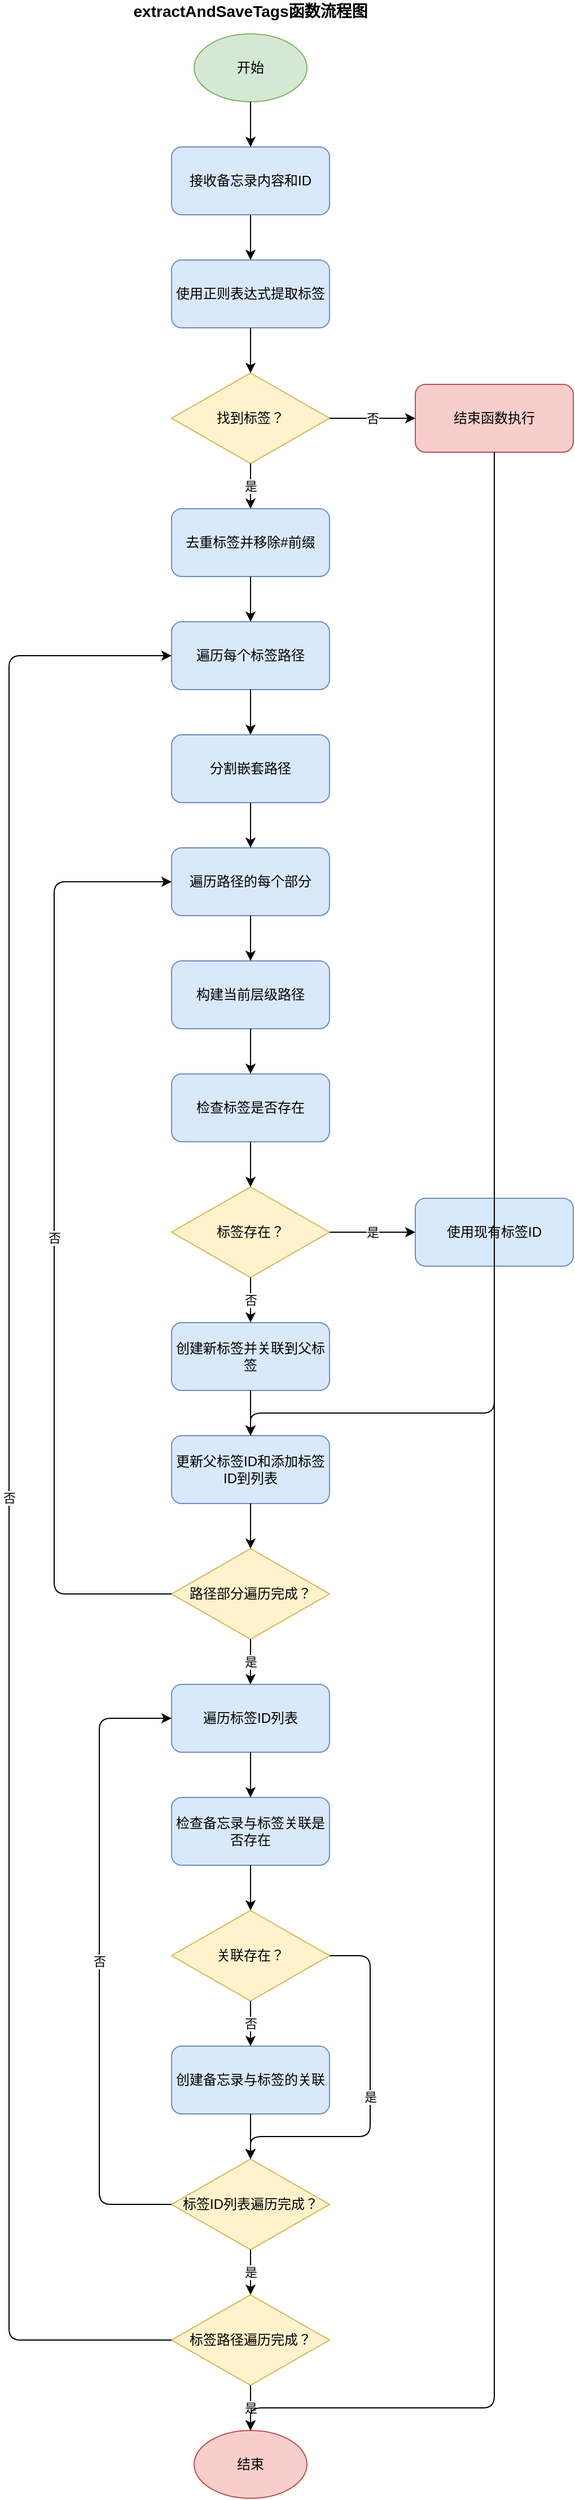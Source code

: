 <mxfile version="24.7.17">
  <diagram id="C5RBs43odoN-OGVZpm-9" name="Page-1">
    <mxGraphModel dx="987" dy="595" grid="1" gridSize="10" guides="1" tooltips="1" connect="1" arrows="1" fold="1" page="1" pageScale="1" pageWidth="827" pageHeight="1169" math="0" shadow="0">
      <root>
        <mxCell id="0" />
        <mxCell id="1" parent="0" />
        <mxCell id="title" value="&lt;font style=&quot;font-size: 14px&quot;&gt;&lt;b&gt;extractAndSaveTags函数流程图&lt;/b&gt;&lt;/font&gt;" style="text;html=1;strokeColor=none;fillColor=none;align=center;verticalAlign=middle;whiteSpace=wrap;rounded=0;" vertex="1" parent="1">
          <mxGeometry x="264" y="10" width="300" height="20" as="geometry" />
        </mxCell>
        <mxCell id="start" value="开始" style="ellipse;whiteSpace=wrap;html=1;fillColor=#d5e8d4;strokeColor=#82b366;" vertex="1" parent="1">
          <mxGeometry x="364" y="40" width="100" height="60" as="geometry" />
        </mxCell>
        <mxCell id="2" value="接收备忘录内容和ID" style="rounded=1;whiteSpace=wrap;html=1;fillColor=#dae8fc;strokeColor=#6c8ebf;" vertex="1" parent="1">
          <mxGeometry x="344" y="140" width="140" height="60" as="geometry" />
        </mxCell>
        <mxCell id="3" value="使用正则表达式提取标签" style="rounded=1;whiteSpace=wrap;html=1;fillColor=#dae8fc;strokeColor=#6c8ebf;" vertex="1" parent="1">
          <mxGeometry x="344" y="240" width="140" height="60" as="geometry" />
        </mxCell>
        <mxCell id="4" value="找到标签？" style="rhombus;whiteSpace=wrap;html=1;fillColor=#fff2cc;strokeColor=#d6b656;" vertex="1" parent="1">
          <mxGeometry x="344" y="340" width="140" height="80" as="geometry" />
        </mxCell>
        <mxCell id="5" value="结束函数执行" style="rounded=1;whiteSpace=wrap;html=1;fillColor=#f8cecc;strokeColor=#b85450;" vertex="1" parent="1">
          <mxGeometry x="560" y="350" width="140" height="60" as="geometry" />
        </mxCell>
        <mxCell id="6" value="去重标签并移除#前缀" style="rounded=1;whiteSpace=wrap;html=1;fillColor=#dae8fc;strokeColor=#6c8ebf;" vertex="1" parent="1">
          <mxGeometry x="344" y="460" width="140" height="60" as="geometry" />
        </mxCell>
        <mxCell id="7" value="遍历每个标签路径" style="rounded=1;whiteSpace=wrap;html=1;fillColor=#dae8fc;strokeColor=#6c8ebf;" vertex="1" parent="1">
          <mxGeometry x="344" y="560" width="140" height="60" as="geometry" />
        </mxCell>
        <mxCell id="8" value="分割嵌套路径" style="rounded=1;whiteSpace=wrap;html=1;fillColor=#dae8fc;strokeColor=#6c8ebf;" vertex="1" parent="1">
          <mxGeometry x="344" y="660" width="140" height="60" as="geometry" />
        </mxCell>
        <mxCell id="9" value="遍历路径的每个部分" style="rounded=1;whiteSpace=wrap;html=1;fillColor=#dae8fc;strokeColor=#6c8ebf;" vertex="1" parent="1">
          <mxGeometry x="344" y="760" width="140" height="60" as="geometry" />
        </mxCell>
        <mxCell id="10" value="构建当前层级路径" style="rounded=1;whiteSpace=wrap;html=1;fillColor=#dae8fc;strokeColor=#6c8ebf;" vertex="1" parent="1">
          <mxGeometry x="344" y="860" width="140" height="60" as="geometry" />
        </mxCell>
        <mxCell id="11" value="检查标签是否存在" style="rounded=1;whiteSpace=wrap;html=1;fillColor=#dae8fc;strokeColor=#6c8ebf;" vertex="1" parent="1">
          <mxGeometry x="344" y="960" width="140" height="60" as="geometry" />
        </mxCell>
        <mxCell id="12" value="标签存在？" style="rhombus;whiteSpace=wrap;html=1;fillColor=#fff2cc;strokeColor=#d6b656;" vertex="1" parent="1">
          <mxGeometry x="344" y="1060" width="140" height="80" as="geometry" />
        </mxCell>
        <mxCell id="13" value="使用现有标签ID" style="rounded=1;whiteSpace=wrap;html=1;fillColor=#dae8fc;strokeColor=#6c8ebf;" vertex="1" parent="1">
          <mxGeometry x="560" y="1070" width="140" height="60" as="geometry" />
        </mxCell>
        <mxCell id="14" value="创建新标签并关联到父标签" style="rounded=1;whiteSpace=wrap;html=1;fillColor=#dae8fc;strokeColor=#6c8ebf;" vertex="1" parent="1">
          <mxGeometry x="344" y="1180" width="140" height="60" as="geometry" />
        </mxCell>
        <mxCell id="15" value="更新父标签ID和添加标签ID到列表" style="rounded=1;whiteSpace=wrap;html=1;fillColor=#dae8fc;strokeColor=#6c8ebf;" vertex="1" parent="1">
          <mxGeometry x="344" y="1280" width="140" height="60" as="geometry" />
        </mxCell>
        <mxCell id="16" value="路径部分遍历完成？" style="rhombus;whiteSpace=wrap;html=1;fillColor=#fff2cc;strokeColor=#d6b656;" vertex="1" parent="1">
          <mxGeometry x="344" y="1380" width="140" height="80" as="geometry" />
        </mxCell>
        <mxCell id="17" value="遍历标签ID列表" style="rounded=1;whiteSpace=wrap;html=1;fillColor=#dae8fc;strokeColor=#6c8ebf;" vertex="1" parent="1">
          <mxGeometry x="344" y="1500" width="140" height="60" as="geometry" />
        </mxCell>
        <mxCell id="18" value="检查备忘录与标签关联是否存在" style="rounded=1;whiteSpace=wrap;html=1;fillColor=#dae8fc;strokeColor=#6c8ebf;" vertex="1" parent="1">
          <mxGeometry x="344" y="1600" width="140" height="60" as="geometry" />
        </mxCell>
        <mxCell id="19" value="关联存在？" style="rhombus;whiteSpace=wrap;html=1;fillColor=#fff2cc;strokeColor=#d6b656;" vertex="1" parent="1">
          <mxGeometry x="344" y="1700" width="140" height="80" as="geometry" />
        </mxCell>
        <mxCell id="20" value="创建备忘录与标签的关联" style="rounded=1;whiteSpace=wrap;html=1;fillColor=#dae8fc;strokeColor=#6c8ebf;" vertex="1" parent="1">
          <mxGeometry x="344" y="1820" width="140" height="60" as="geometry" />
        </mxCell>
        <mxCell id="21" value="标签ID列表遍历完成？" style="rhombus;whiteSpace=wrap;html=1;fillColor=#fff2cc;strokeColor=#d6b656;" vertex="1" parent="1">
          <mxGeometry x="344" y="1920" width="140" height="80" as="geometry" />
        </mxCell>
        <mxCell id="22" value="标签路径遍历完成？" style="rhombus;whiteSpace=wrap;html=1;fillColor=#fff2cc;strokeColor=#d6b656;" vertex="1" parent="1">
          <mxGeometry x="344" y="2040" width="140" height="80" as="geometry" />
        </mxCell>
        <mxCell id="end" value="结束" style="ellipse;whiteSpace=wrap;html=1;fillColor=#f8cecc;strokeColor=#b85450;" vertex="1" parent="1">
          <mxGeometry x="364" y="2160" width="100" height="60" as="geometry" />
        </mxCell>
        <mxCell id="arrow1" value="" style="endArrow=classic;html=1;exitX=0.5;exitY=1;exitDx=0;exitDy=0;entryX=0.5;entryY=0;entryDx=0;entryDy=0;" edge="1" parent="1" source="start" target="2">
          <mxGeometry width="50" height="50" relative="1" as="geometry">
            <mxPoint x="390" y="410" as="sourcePoint" />
            <mxPoint x="440" y="360" as="targetPoint" />
          </mxGeometry>
        </mxCell>
        <mxCell id="arrow2" value="" style="endArrow=classic;html=1;exitX=0.5;exitY=1;exitDx=0;exitDy=0;entryX=0.5;entryY=0;entryDx=0;entryDy=0;" edge="1" parent="1" source="2" target="3">
          <mxGeometry width="50" height="50" relative="1" as="geometry">
            <mxPoint x="390" y="410" as="sourcePoint" />
            <mxPoint x="440" y="360" as="targetPoint" />
          </mxGeometry>
        </mxCell>
        <mxCell id="arrow3" value="" style="endArrow=classic;html=1;exitX=0.5;exitY=1;exitDx=0;exitDy=0;entryX=0.5;entryY=0;entryDx=0;entryDy=0;" edge="1" parent="1" source="3" target="4">
          <mxGeometry width="50" height="50" relative="1" as="geometry">
            <mxPoint x="390" y="410" as="sourcePoint" />
            <mxPoint x="440" y="360" as="targetPoint" />
          </mxGeometry>
        </mxCell>
        <mxCell id="arrow4" value="否" style="endArrow=classic;html=1;exitX=1;exitY=0.5;exitDx=0;exitDy=0;entryX=0;entryY=0.5;entryDx=0;entryDy=0;" edge="1" parent="1" source="4" target="5">
          <mxGeometry width="50" height="50" relative="1" as="geometry">
            <mxPoint x="390" y="410" as="sourcePoint" />
            <mxPoint x="440" y="360" as="targetPoint" />
          </mxGeometry>
        </mxCell>
        <mxCell id="arrow5" value="是" style="endArrow=classic;html=1;exitX=0.5;exitY=1;exitDx=0;exitDy=0;entryX=0.5;entryY=0;entryDx=0;entryDy=0;" edge="1" parent="1" source="4" target="6">
          <mxGeometry width="50" height="50" relative="1" as="geometry">
            <mxPoint x="390" y="410" as="sourcePoint" />
            <mxPoint x="440" y="360" as="targetPoint" />
          </mxGeometry>
        </mxCell>
        <mxCell id="arrow6" value="" style="endArrow=classic;html=1;exitX=0.5;exitY=1;exitDx=0;exitDy=0;entryX=0.5;entryY=0;entryDx=0;entryDy=0;" edge="1" parent="1" source="6" target="7">
          <mxGeometry width="50" height="50" relative="1" as="geometry">
            <mxPoint x="390" y="610" as="sourcePoint" />
            <mxPoint x="440" y="560" as="targetPoint" />
          </mxGeometry>
        </mxCell>
        <mxCell id="arrow7" value="" style="endArrow=classic;html=1;exitX=0.5;exitY=1;exitDx=0;exitDy=0;entryX=0.5;entryY=0;entryDx=0;entryDy=0;" edge="1" parent="1" source="7" target="8">
          <mxGeometry width="50" height="50" relative="1" as="geometry">
            <mxPoint x="390" y="710" as="sourcePoint" />
            <mxPoint x="440" y="660" as="targetPoint" />
          </mxGeometry>
        </mxCell>
        <mxCell id="arrow8" value="" style="endArrow=classic;html=1;exitX=0.5;exitY=1;exitDx=0;exitDy=0;entryX=0.5;entryY=0;entryDx=0;entryDy=0;" edge="1" parent="1" source="8" target="9">
          <mxGeometry width="50" height="50" relative="1" as="geometry">
            <mxPoint x="390" y="810" as="sourcePoint" />
            <mxPoint x="440" y="760" as="targetPoint" />
          </mxGeometry>
        </mxCell>
        <mxCell id="arrow9" value="" style="endArrow=classic;html=1;exitX=0.5;exitY=1;exitDx=0;exitDy=0;entryX=0.5;entryY=0;entryDx=0;entryDy=0;" edge="1" parent="1" source="9" target="10">
          <mxGeometry width="50" height="50" relative="1" as="geometry">
            <mxPoint x="390" y="910" as="sourcePoint" />
            <mxPoint x="440" y="860" as="targetPoint" />
          </mxGeometry>
        </mxCell>
        <mxCell id="arrow10" value="" style="endArrow=classic;html=1;exitX=0.5;exitY=1;exitDx=0;exitDy=0;entryX=0.5;entryY=0;entryDx=0;entryDy=0;" edge="1" parent="1" source="10" target="11">
          <mxGeometry width="50" height="50" relative="1" as="geometry">
            <mxPoint x="390" y="1010" as="sourcePoint" />
            <mxPoint x="440" y="960" as="targetPoint" />
          </mxGeometry>
        </mxCell>
        <mxCell id="arrow11" value="" style="endArrow=classic;html=1;exitX=0.5;exitY=1;exitDx=0;exitDy=0;entryX=0.5;entryY=0;entryDx=0;entryDy=0;" edge="1" parent="1" source="11" target="12">
          <mxGeometry width="50" height="50" relative="1" as="geometry">
            <mxPoint x="390" y="1110" as="sourcePoint" />
            <mxPoint x="440" y="1060" as="targetPoint" />
          </mxGeometry>
        </mxCell>
        <mxCell id="arrow12" value="是" style="endArrow=classic;html=1;exitX=1;exitY=0.5;exitDx=0;exitDy=0;entryX=0;entryY=0.5;entryDx=0;entryDy=0;" edge="1" parent="1" source="12" target="13">
          <mxGeometry width="50" height="50" relative="1" as="geometry">
            <mxPoint x="390" y="1110" as="sourcePoint" />
            <mxPoint x="440" y="1060" as="targetPoint" />
          </mxGeometry>
        </mxCell>
        <mxCell id="arrow13" value="否" style="endArrow=classic;html=1;exitX=0.5;exitY=1;exitDx=0;exitDy=0;entryX=0.5;entryY=0;entryDx=0;entryDy=0;" edge="1" parent="1" source="12" target="14">
          <mxGeometry width="50" height="50" relative="1" as="geometry">
            <mxPoint x="390" y="1210" as="sourcePoint" />
            <mxPoint x="440" y="1160" as="targetPoint" />
          </mxGeometry>
        </mxCell>
        <mxCell id="arrow14" value="" style="endArrow=classic;html=1;exitX=0.5;exitY=1;exitDx=0;exitDy=0;entryX=0.5;entryY=0;entryDx=0;entryDy=0;" edge="1" parent="1" source="14" target="15">
          <mxGeometry width="50" height="50" relative="1" as="geometry">
            <mxPoint x="390" y="1310" as="sourcePoint" />
            <mxPoint x="440" y="1260" as="targetPoint" />
          </mxGeometry>
        </mxCell>
        <mxCell id="arrow15" value="" style="endArrow=classic;html=1;exitX=0.5;exitY=1;exitDx=0;exitDy=0;entryX=0.5;entryY=0;entryDx=0;entryDy=0;" edge="1" parent="1" source="13" target="15">
          <mxGeometry width="50" height="50" relative="1" as="geometry">
            <mxPoint x="390" y="1310" as="sourcePoint" />
            <mxPoint x="440" y="1260" as="targetPoint" />
            <Array as="points">
              <mxPoint x="630" y="1260" />
              <mxPoint x="414" y="1260" />
            </Array>
          </mxGeometry>
        </mxCell>
        <mxCell id="arrow16" value="" style="endArrow=classic;html=1;exitX=0.5;exitY=1;exitDx=0;exitDy=0;entryX=0.5;entryY=0;entryDx=0;entryDy=0;" edge="1" parent="1" source="15" target="16">
          <mxGeometry width="50" height="50" relative="1" as="geometry">
            <mxPoint x="390" y="1410" as="sourcePoint" />
            <mxPoint x="440" y="1360" as="targetPoint" />
          </mxGeometry>
        </mxCell>
        <mxCell id="arrow17" value="否" style="endArrow=classic;html=1;exitX=0;exitY=0.5;exitDx=0;exitDy=0;entryX=0;entryY=0.5;entryDx=0;entryDy=0;" edge="1" parent="1" source="16" target="9">
          <mxGeometry width="50" height="50" relative="1" as="geometry">
            <mxPoint x="390" y="1410" as="sourcePoint" />
            <mxPoint x="440" y="1360" as="targetPoint" />
            <Array as="points">
              <mxPoint x="240" y="1420" />
              <mxPoint x="240" y="790" />
            </Array>
          </mxGeometry>
        </mxCell>
        <mxCell id="arrow18" value="是" style="endArrow=classic;html=1;exitX=0.5;exitY=1;exitDx=0;exitDy=0;entryX=0.5;entryY=0;entryDx=0;entryDy=0;" edge="1" parent="1" source="16" target="17">
          <mxGeometry width="50" height="50" relative="1" as="geometry">
            <mxPoint x="390" y="1510" as="sourcePoint" />
            <mxPoint x="440" y="1460" as="targetPoint" />
          </mxGeometry>
        </mxCell>
        <mxCell id="arrow19" value="" style="endArrow=classic;html=1;exitX=0.5;exitY=1;exitDx=0;exitDy=0;entryX=0.5;entryY=0;entryDx=0;entryDy=0;" edge="1" parent="1" source="17" target="18">
          <mxGeometry width="50" height="50" relative="1" as="geometry">
            <mxPoint x="390" y="1610" as="sourcePoint" />
            <mxPoint x="440" y="1560" as="targetPoint" />
          </mxGeometry>
        </mxCell>
        <mxCell id="arrow20" value="" style="endArrow=classic;html=1;exitX=0.5;exitY=1;exitDx=0;exitDy=0;entryX=0.5;entryY=0;entryDx=0;entryDy=0;" edge="1" parent="1" source="18" target="19">
          <mxGeometry width="50" height="50" relative="1" as="geometry">
            <mxPoint x="390" y="1710" as="sourcePoint" />
            <mxPoint x="440" y="1660" as="targetPoint" />
          </mxGeometry>
        </mxCell>
        <mxCell id="arrow21" value="否" style="endArrow=classic;html=1;exitX=0.5;exitY=1;exitDx=0;exitDy=0;entryX=0.5;entryY=0;entryDx=0;entryDy=0;" edge="1" parent="1" source="19" target="20">
          <mxGeometry width="50" height="50" relative="1" as="geometry">
            <mxPoint x="390" y="1810" as="sourcePoint" />
            <mxPoint x="440" y="1760" as="targetPoint" />
          </mxGeometry>
        </mxCell>
        <mxCell id="arrow22" value="" style="endArrow=classic;html=1;exitX=0.5;exitY=1;exitDx=0;exitDy=0;entryX=0.5;entryY=0;entryDx=0;entryDy=0;" edge="1" parent="1" source="20" target="21">
          <mxGeometry width="50" height="50" relative="1" as="geometry">
            <mxPoint x="390" y="1910" as="sourcePoint" />
            <mxPoint x="440" y="1860" as="targetPoint" />
          </mxGeometry>
        </mxCell>
        <mxCell id="arrow23" value="是" style="endArrow=classic;html=1;exitX=1;exitY=0.5;exitDx=0;exitDy=0;" edge="1" parent="1" source="19">
          <mxGeometry width="50" height="50" relative="1" as="geometry">
            <mxPoint x="390" y="1910" as="sourcePoint" />
            <mxPoint x="414" y="1920" as="targetPoint" />
            <Array as="points">
              <mxPoint x="520" y="1740" />
              <mxPoint x="520" y="1900" />
              <mxPoint x="414" y="1900" />
            </Array>
          </mxGeometry>
        </mxCell>
        <mxCell id="arrow24" value="否" style="endArrow=classic;html=1;exitX=0;exitY=0.5;exitDx=0;exitDy=0;entryX=0;entryY=0.5;entryDx=0;entryDy=0;" edge="1" parent="1" source="21" target="17">
          <mxGeometry width="50" height="50" relative="1" as="geometry">
            <mxPoint x="390" y="1910" as="sourcePoint" />
            <mxPoint x="440" y="1860" as="targetPoint" />
            <Array as="points">
              <mxPoint x="280" y="1960" />
              <mxPoint x="280" y="1530" />
            </Array>
          </mxGeometry>
        </mxCell>
        <mxCell id="arrow25" value="是" style="endArrow=classic;html=1;exitX=0.5;exitY=1;exitDx=0;exitDy=0;entryX=0.5;entryY=0;entryDx=0;entryDy=0;" edge="1" parent="1" source="21" target="22">
          <mxGeometry width="50" height="50" relative="1" as="geometry">
            <mxPoint x="390" y="2010" as="sourcePoint" />
            <mxPoint x="440" y="1960" as="targetPoint" />
          </mxGeometry>
        </mxCell>
        <mxCell id="arrow26" value="否" style="endArrow=classic;html=1;exitX=0;exitY=0.5;exitDx=0;exitDy=0;entryX=0;entryY=0.5;entryDx=0;entryDy=0;" edge="1" parent="1" source="22" target="7">
          <mxGeometry width="50" height="50" relative="1" as="geometry">
            <mxPoint x="390" y="2010" as="sourcePoint" />
            <mxPoint x="440" y="1960" as="targetPoint" />
            <Array as="points">
              <mxPoint x="200" y="2080" />
              <mxPoint x="200" y="590" />
            </Array>
          </mxGeometry>
        </mxCell>
        <mxCell id="arrow27" value="是" style="endArrow=classic;html=1;exitX=0.5;exitY=1;exitDx=0;exitDy=0;entryX=0.5;entryY=0;entryDx=0;entryDy=0;" edge="1" parent="1" source="22" target="end">
          <mxGeometry width="50" height="50" relative="1" as="geometry">
            <mxPoint x="390" y="2110" as="sourcePoint" />
            <mxPoint x="440" y="2060" as="targetPoint" />
          </mxGeometry>
        </mxCell>
        <mxCell id="arrow28" value="" style="endArrow=classic;html=1;exitX=0.5;exitY=1;exitDx=0;exitDy=0;entryX=0.5;entryY=0;entryDx=0;entryDy=0;" edge="1" parent="1" source="5" target="end">
          <mxGeometry width="50" height="50" relative="1" as="geometry">
            <mxPoint x="390" y="1010" as="sourcePoint" />
            <mxPoint x="440" y="960" as="targetPoint" />
            <Array as="points">
              <mxPoint x="630" y="2140" />
              <mxPoint x="414" y="2140" />
            </Array>
          </mxGeometry>
        </mxCell>
      </root>
    </mxGraphModel>
  </diagram>
</mxfile>